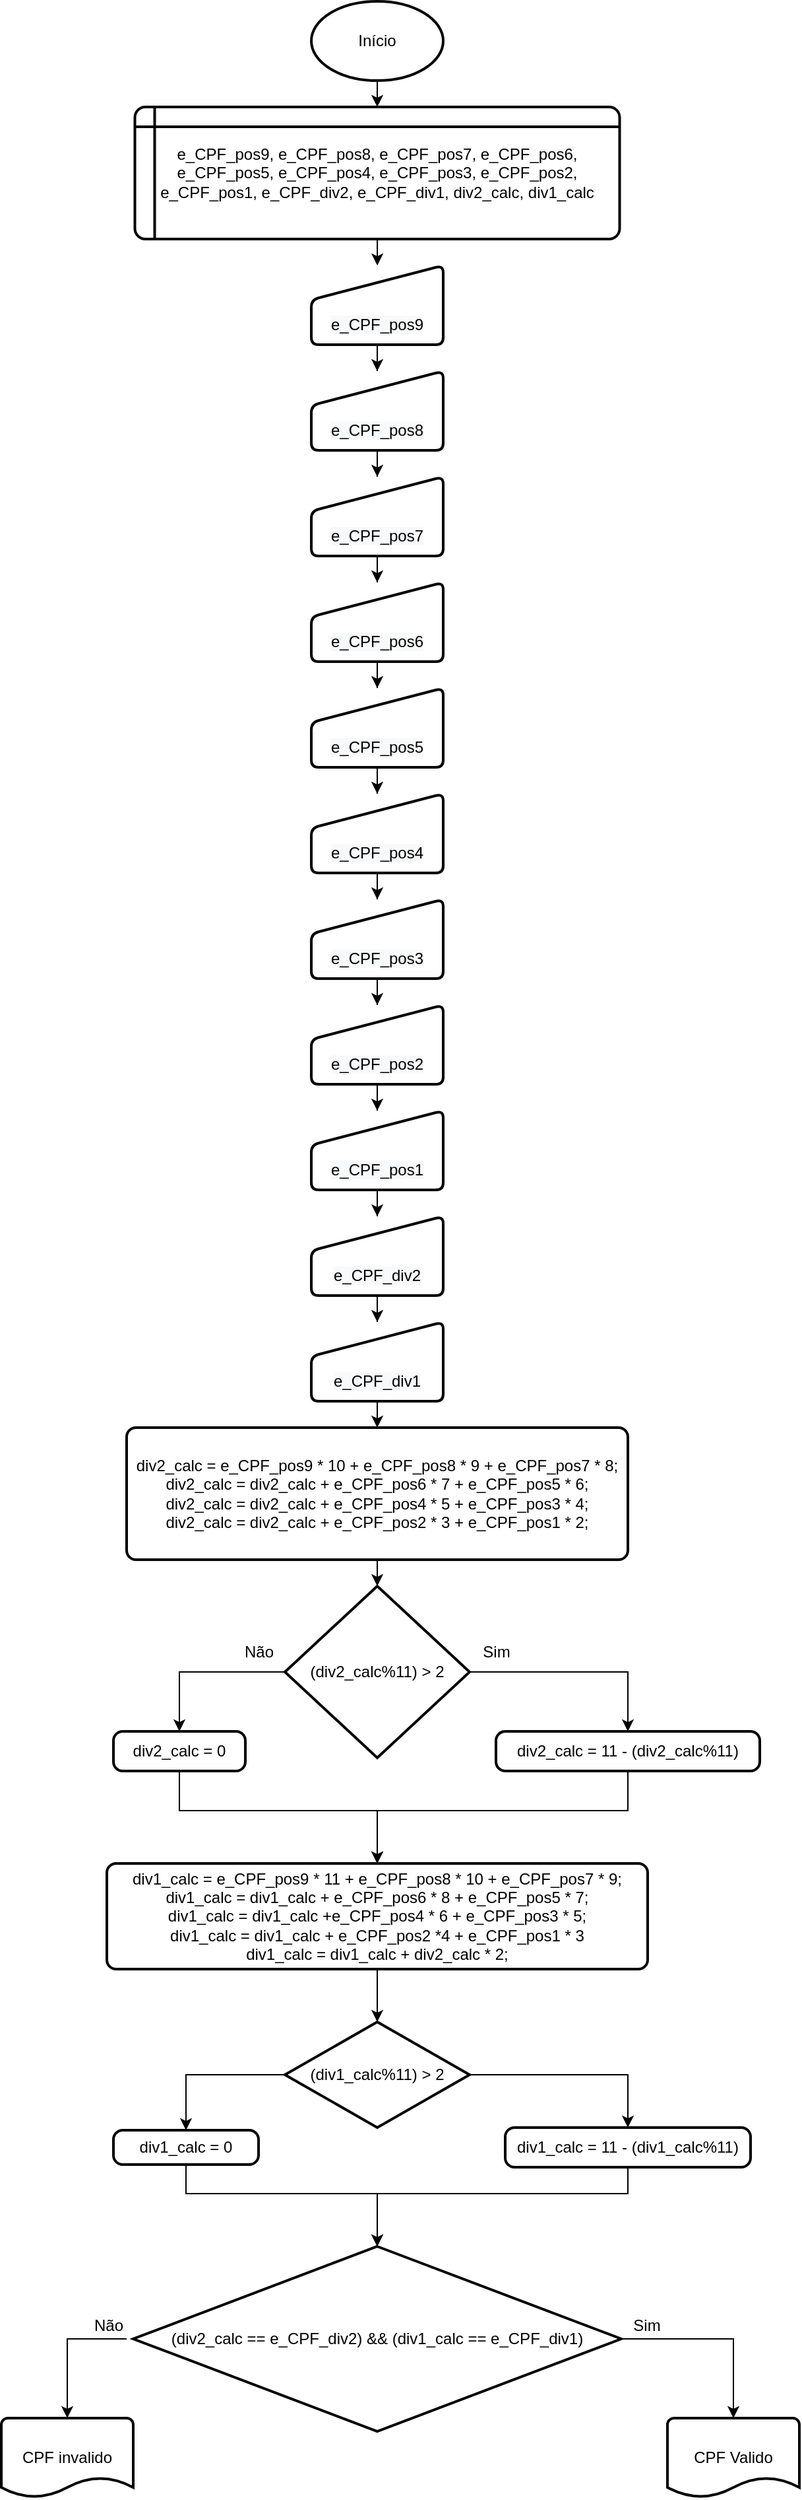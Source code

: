 <mxfile version="13.7.5" type="github">
  <diagram id="yRpwpZh_ZrTM-XA46sG9" name="Page-1">
    <mxGraphModel dx="862" dy="450" grid="1" gridSize="10" guides="1" tooltips="1" connect="1" arrows="1" fold="1" page="1" pageScale="1" pageWidth="827" pageHeight="1169" math="0" shadow="0">
      <root>
        <mxCell id="0" />
        <mxCell id="1" parent="0" />
        <mxCell id="39u3uUYOKz0Tn_TKnYmc-3" value="" style="edgeStyle=orthogonalEdgeStyle;rounded=0;orthogonalLoop=1;jettySize=auto;html=1;" edge="1" parent="1" source="39u3uUYOKz0Tn_TKnYmc-1" target="39u3uUYOKz0Tn_TKnYmc-2">
          <mxGeometry relative="1" as="geometry" />
        </mxCell>
        <mxCell id="39u3uUYOKz0Tn_TKnYmc-1" value="Início" style="strokeWidth=2;html=1;shape=mxgraph.flowchart.start_1;whiteSpace=wrap;" vertex="1" parent="1">
          <mxGeometry x="240" y="20" width="100" height="60" as="geometry" />
        </mxCell>
        <mxCell id="39u3uUYOKz0Tn_TKnYmc-5" value="" style="edgeStyle=orthogonalEdgeStyle;rounded=0;orthogonalLoop=1;jettySize=auto;html=1;entryX=0.5;entryY=0;entryDx=0;entryDy=0;" edge="1" parent="1" source="39u3uUYOKz0Tn_TKnYmc-2" target="39u3uUYOKz0Tn_TKnYmc-8">
          <mxGeometry relative="1" as="geometry">
            <mxPoint x="290.029" y="220" as="targetPoint" />
          </mxGeometry>
        </mxCell>
        <mxCell id="39u3uUYOKz0Tn_TKnYmc-2" value="e_CPF_pos9, e_CPF_pos8, e_CPF_pos7, e_CPF_pos6, e_CPF_pos5, e_CPF_pos4, e_CPF_pos3, e_CPF_pos2, e_CPF_pos1, e_CPF_div2, e_CPF_div1, div2_calc, div1_calc" style="shape=internalStorage;whiteSpace=wrap;html=1;dx=15;dy=15;rounded=1;arcSize=8;strokeWidth=2;" vertex="1" parent="1">
          <mxGeometry x="106.25" y="100" width="367.5" height="100" as="geometry" />
        </mxCell>
        <mxCell id="39u3uUYOKz0Tn_TKnYmc-12" value="" style="edgeStyle=orthogonalEdgeStyle;rounded=0;orthogonalLoop=1;jettySize=auto;html=1;" edge="1" parent="1" source="39u3uUYOKz0Tn_TKnYmc-6" target="39u3uUYOKz0Tn_TKnYmc-10">
          <mxGeometry relative="1" as="geometry" />
        </mxCell>
        <mxCell id="39u3uUYOKz0Tn_TKnYmc-6" value="&lt;br&gt;&lt;br&gt;&lt;span style=&quot;color: rgb(0 , 0 , 0) ; font-family: &amp;#34;helvetica&amp;#34; ; font-size: 12px ; font-style: normal ; font-weight: 400 ; letter-spacing: normal ; text-align: center ; text-indent: 0px ; text-transform: none ; word-spacing: 0px ; background-color: rgb(248 , 249 , 250) ; display: inline ; float: none&quot;&gt;e_CPF_pos8&lt;/span&gt;" style="html=1;strokeWidth=2;shape=manualInput;whiteSpace=wrap;rounded=1;size=26;arcSize=11;" vertex="1" parent="1">
          <mxGeometry x="240" y="300" width="100" height="60" as="geometry" />
        </mxCell>
        <mxCell id="39u3uUYOKz0Tn_TKnYmc-9" style="edgeStyle=orthogonalEdgeStyle;rounded=0;orthogonalLoop=1;jettySize=auto;html=1;entryX=0.5;entryY=0;entryDx=0;entryDy=0;" edge="1" parent="1" source="39u3uUYOKz0Tn_TKnYmc-8" target="39u3uUYOKz0Tn_TKnYmc-6">
          <mxGeometry relative="1" as="geometry" />
        </mxCell>
        <mxCell id="39u3uUYOKz0Tn_TKnYmc-8" value="&lt;br&gt;&lt;br&gt;&lt;span style=&quot;color: rgb(0 , 0 , 0) ; font-family: &amp;#34;helvetica&amp;#34; ; font-size: 12px ; font-style: normal ; font-weight: 400 ; letter-spacing: normal ; text-align: center ; text-indent: 0px ; text-transform: none ; word-spacing: 0px ; background-color: rgb(248 , 249 , 250) ; display: inline ; float: none&quot;&gt;e_CPF_pos9&lt;/span&gt;&lt;br&gt;" style="html=1;strokeWidth=2;shape=manualInput;whiteSpace=wrap;rounded=1;size=26;arcSize=11;" vertex="1" parent="1">
          <mxGeometry x="240" y="220" width="100" height="60" as="geometry" />
        </mxCell>
        <mxCell id="39u3uUYOKz0Tn_TKnYmc-14" value="" style="edgeStyle=orthogonalEdgeStyle;rounded=0;orthogonalLoop=1;jettySize=auto;html=1;" edge="1" parent="1" source="39u3uUYOKz0Tn_TKnYmc-10" target="39u3uUYOKz0Tn_TKnYmc-13">
          <mxGeometry relative="1" as="geometry" />
        </mxCell>
        <mxCell id="39u3uUYOKz0Tn_TKnYmc-10" value="&lt;br&gt;&lt;br&gt;&lt;span style=&quot;color: rgb(0 , 0 , 0) ; font-family: &amp;#34;helvetica&amp;#34; ; font-size: 12px ; font-style: normal ; font-weight: 400 ; letter-spacing: normal ; text-align: center ; text-indent: 0px ; text-transform: none ; word-spacing: 0px ; background-color: rgb(248 , 249 , 250) ; display: inline ; float: none&quot;&gt;e_CPF_pos7&lt;/span&gt;&lt;br&gt;" style="html=1;strokeWidth=2;shape=manualInput;whiteSpace=wrap;rounded=1;size=26;arcSize=11;" vertex="1" parent="1">
          <mxGeometry x="240" y="380" width="100" height="60" as="geometry" />
        </mxCell>
        <mxCell id="39u3uUYOKz0Tn_TKnYmc-20" value="" style="edgeStyle=orthogonalEdgeStyle;rounded=0;orthogonalLoop=1;jettySize=auto;html=1;entryX=0.5;entryY=0;entryDx=0;entryDy=0;" edge="1" parent="1" source="39u3uUYOKz0Tn_TKnYmc-13" target="39u3uUYOKz0Tn_TKnYmc-16">
          <mxGeometry relative="1" as="geometry">
            <mxPoint x="290" y="540" as="targetPoint" />
          </mxGeometry>
        </mxCell>
        <mxCell id="39u3uUYOKz0Tn_TKnYmc-13" value="&lt;br&gt;&lt;br&gt;&lt;span style=&quot;color: rgb(0 , 0 , 0) ; font-family: &amp;#34;helvetica&amp;#34; ; font-size: 12px ; font-style: normal ; font-weight: 400 ; letter-spacing: normal ; text-align: center ; text-indent: 0px ; text-transform: none ; word-spacing: 0px ; background-color: rgb(248 , 249 , 250) ; display: inline ; float: none&quot;&gt;e_CPF_pos6&lt;/span&gt;&lt;br&gt;" style="html=1;strokeWidth=2;shape=manualInput;whiteSpace=wrap;rounded=1;size=26;arcSize=11;" vertex="1" parent="1">
          <mxGeometry x="240" y="460" width="100" height="60" as="geometry" />
        </mxCell>
        <mxCell id="39u3uUYOKz0Tn_TKnYmc-22" value="" style="edgeStyle=orthogonalEdgeStyle;rounded=0;orthogonalLoop=1;jettySize=auto;html=1;" edge="1" parent="1" source="39u3uUYOKz0Tn_TKnYmc-15" target="39u3uUYOKz0Tn_TKnYmc-19">
          <mxGeometry relative="1" as="geometry" />
        </mxCell>
        <mxCell id="39u3uUYOKz0Tn_TKnYmc-15" value="&lt;br&gt;&lt;br&gt;&lt;span style=&quot;color: rgb(0 , 0 , 0) ; font-family: &amp;#34;helvetica&amp;#34; ; font-size: 12px ; font-style: normal ; font-weight: 400 ; letter-spacing: normal ; text-align: center ; text-indent: 0px ; text-transform: none ; word-spacing: 0px ; background-color: rgb(248 , 249 , 250) ; display: inline ; float: none&quot;&gt;e_CPF_pos4&lt;/span&gt;&lt;br&gt;" style="html=1;strokeWidth=2;shape=manualInput;whiteSpace=wrap;rounded=1;size=26;arcSize=11;" vertex="1" parent="1">
          <mxGeometry x="240" y="620" width="100" height="60" as="geometry" />
        </mxCell>
        <mxCell id="39u3uUYOKz0Tn_TKnYmc-21" value="" style="edgeStyle=orthogonalEdgeStyle;rounded=0;orthogonalLoop=1;jettySize=auto;html=1;" edge="1" parent="1" source="39u3uUYOKz0Tn_TKnYmc-16" target="39u3uUYOKz0Tn_TKnYmc-15">
          <mxGeometry relative="1" as="geometry" />
        </mxCell>
        <mxCell id="39u3uUYOKz0Tn_TKnYmc-16" value="&lt;br&gt;&lt;br&gt;&lt;span style=&quot;color: rgb(0 , 0 , 0) ; font-family: &amp;#34;helvetica&amp;#34; ; font-size: 12px ; font-style: normal ; font-weight: 400 ; letter-spacing: normal ; text-align: center ; text-indent: 0px ; text-transform: none ; word-spacing: 0px ; background-color: rgb(248 , 249 , 250) ; display: inline ; float: none&quot;&gt;e_CPF_pos5&lt;/span&gt;&lt;br&gt;" style="html=1;strokeWidth=2;shape=manualInput;whiteSpace=wrap;rounded=1;size=26;arcSize=11;" vertex="1" parent="1">
          <mxGeometry x="240" y="540" width="100" height="60" as="geometry" />
        </mxCell>
        <mxCell id="39u3uUYOKz0Tn_TKnYmc-27" value="" style="edgeStyle=orthogonalEdgeStyle;rounded=0;orthogonalLoop=1;jettySize=auto;html=1;" edge="1" parent="1" source="39u3uUYOKz0Tn_TKnYmc-17" target="39u3uUYOKz0Tn_TKnYmc-25">
          <mxGeometry relative="1" as="geometry" />
        </mxCell>
        <mxCell id="39u3uUYOKz0Tn_TKnYmc-17" value="&lt;br&gt;&lt;br&gt;&lt;span style=&quot;color: rgb(0 , 0 , 0) ; font-family: &amp;#34;helvetica&amp;#34; ; font-size: 12px ; font-style: normal ; font-weight: 400 ; letter-spacing: normal ; text-align: center ; text-indent: 0px ; text-transform: none ; word-spacing: 0px ; background-color: rgb(248 , 249 , 250) ; display: inline ; float: none&quot;&gt;e_CPF_pos1&lt;/span&gt;&lt;br&gt;" style="html=1;strokeWidth=2;shape=manualInput;whiteSpace=wrap;rounded=1;size=26;arcSize=11;" vertex="1" parent="1">
          <mxGeometry x="240" y="860" width="100" height="60" as="geometry" />
        </mxCell>
        <mxCell id="39u3uUYOKz0Tn_TKnYmc-24" value="" style="edgeStyle=orthogonalEdgeStyle;rounded=0;orthogonalLoop=1;jettySize=auto;html=1;" edge="1" parent="1" source="39u3uUYOKz0Tn_TKnYmc-18" target="39u3uUYOKz0Tn_TKnYmc-17">
          <mxGeometry relative="1" as="geometry" />
        </mxCell>
        <mxCell id="39u3uUYOKz0Tn_TKnYmc-18" value="&lt;br&gt;&lt;br&gt;&lt;span style=&quot;color: rgb(0 , 0 , 0) ; font-family: &amp;#34;helvetica&amp;#34; ; font-size: 12px ; font-style: normal ; font-weight: 400 ; letter-spacing: normal ; text-align: center ; text-indent: 0px ; text-transform: none ; word-spacing: 0px ; background-color: rgb(248 , 249 , 250) ; display: inline ; float: none&quot;&gt;e_CPF_pos2&lt;/span&gt;&lt;br&gt;" style="html=1;strokeWidth=2;shape=manualInput;whiteSpace=wrap;rounded=1;size=26;arcSize=11;" vertex="1" parent="1">
          <mxGeometry x="240" y="780" width="100" height="60" as="geometry" />
        </mxCell>
        <mxCell id="39u3uUYOKz0Tn_TKnYmc-23" value="" style="edgeStyle=orthogonalEdgeStyle;rounded=0;orthogonalLoop=1;jettySize=auto;html=1;" edge="1" parent="1" source="39u3uUYOKz0Tn_TKnYmc-19" target="39u3uUYOKz0Tn_TKnYmc-18">
          <mxGeometry relative="1" as="geometry" />
        </mxCell>
        <mxCell id="39u3uUYOKz0Tn_TKnYmc-19" value="&lt;br&gt;&lt;br&gt;&lt;span style=&quot;color: rgb(0 , 0 , 0) ; font-family: &amp;#34;helvetica&amp;#34; ; font-size: 12px ; font-style: normal ; font-weight: 400 ; letter-spacing: normal ; text-align: center ; text-indent: 0px ; text-transform: none ; word-spacing: 0px ; background-color: rgb(248 , 249 , 250) ; display: inline ; float: none&quot;&gt;e_CPF_pos3&lt;/span&gt;&lt;br&gt;" style="html=1;strokeWidth=2;shape=manualInput;whiteSpace=wrap;rounded=1;size=26;arcSize=11;" vertex="1" parent="1">
          <mxGeometry x="240" y="700" width="100" height="60" as="geometry" />
        </mxCell>
        <mxCell id="39u3uUYOKz0Tn_TKnYmc-28" value="" style="edgeStyle=orthogonalEdgeStyle;rounded=0;orthogonalLoop=1;jettySize=auto;html=1;" edge="1" parent="1" source="39u3uUYOKz0Tn_TKnYmc-25" target="39u3uUYOKz0Tn_TKnYmc-26">
          <mxGeometry relative="1" as="geometry" />
        </mxCell>
        <mxCell id="39u3uUYOKz0Tn_TKnYmc-25" value="&lt;br&gt;&lt;br&gt;&lt;span style=&quot;color: rgb(0 , 0 , 0) ; font-family: &amp;#34;helvetica&amp;#34; ; font-size: 12px ; font-style: normal ; font-weight: 400 ; letter-spacing: normal ; text-align: center ; text-indent: 0px ; text-transform: none ; word-spacing: 0px ; background-color: rgb(248 , 249 , 250) ; display: inline ; float: none&quot;&gt;e_CPF_div2&lt;/span&gt;&lt;br&gt;" style="html=1;strokeWidth=2;shape=manualInput;whiteSpace=wrap;rounded=1;size=26;arcSize=11;" vertex="1" parent="1">
          <mxGeometry x="240" y="940" width="100" height="60" as="geometry" />
        </mxCell>
        <mxCell id="39u3uUYOKz0Tn_TKnYmc-30" value="" style="edgeStyle=orthogonalEdgeStyle;rounded=0;orthogonalLoop=1;jettySize=auto;html=1;" edge="1" parent="1" source="39u3uUYOKz0Tn_TKnYmc-26" target="39u3uUYOKz0Tn_TKnYmc-29">
          <mxGeometry relative="1" as="geometry" />
        </mxCell>
        <mxCell id="39u3uUYOKz0Tn_TKnYmc-26" value="&lt;br&gt;&lt;br&gt;&lt;span style=&quot;color: rgb(0 , 0 , 0) ; font-family: &amp;#34;helvetica&amp;#34; ; font-size: 12px ; font-style: normal ; font-weight: 400 ; letter-spacing: normal ; text-align: center ; text-indent: 0px ; text-transform: none ; word-spacing: 0px ; background-color: rgb(248 , 249 , 250) ; display: inline ; float: none&quot;&gt;e_CPF_div1&lt;/span&gt;&lt;br&gt;" style="html=1;strokeWidth=2;shape=manualInput;whiteSpace=wrap;rounded=1;size=26;arcSize=11;" vertex="1" parent="1">
          <mxGeometry x="240" y="1020" width="100" height="60" as="geometry" />
        </mxCell>
        <mxCell id="39u3uUYOKz0Tn_TKnYmc-32" value="" style="edgeStyle=orthogonalEdgeStyle;rounded=0;orthogonalLoop=1;jettySize=auto;html=1;" edge="1" parent="1" source="39u3uUYOKz0Tn_TKnYmc-29" target="39u3uUYOKz0Tn_TKnYmc-31">
          <mxGeometry relative="1" as="geometry" />
        </mxCell>
        <mxCell id="39u3uUYOKz0Tn_TKnYmc-29" value="div2_calc =&amp;nbsp;&lt;span style=&quot;font-family: &amp;#34;helvetica&amp;#34;&quot;&gt;e_CPF_pos9 * 10 +&amp;nbsp;&lt;/span&gt;&lt;span style=&quot;font-family: &amp;#34;helvetica&amp;#34;&quot;&gt;e_CPF_pos8 * 9 +&amp;nbsp;&lt;/span&gt;&lt;span style=&quot;font-family: &amp;#34;helvetica&amp;#34;&quot;&gt;e_CPF_pos7 * 8;&lt;br&gt;div2_calc = div2_calc +&amp;nbsp;&lt;/span&gt;&lt;span style=&quot;font-family: &amp;#34;helvetica&amp;#34;&quot;&gt;e_CPF_pos6 * 7 +&amp;nbsp;&lt;/span&gt;&lt;span style=&quot;font-family: &amp;#34;helvetica&amp;#34;&quot;&gt;e_CPF_pos5 * 6;&lt;br&gt;&lt;/span&gt;&lt;span style=&quot;font-family: &amp;#34;helvetica&amp;#34;&quot;&gt;div2_calc = div2_calc +&amp;nbsp;&lt;/span&gt;&lt;span style=&quot;font-family: &amp;#34;helvetica&amp;#34;&quot;&gt;e_CPF_pos4 * 5 +&amp;nbsp;&lt;/span&gt;&lt;span style=&quot;font-family: &amp;#34;helvetica&amp;#34;&quot;&gt;e_CPF_pos3 * 4;&lt;br&gt;&lt;/span&gt;&lt;span style=&quot;font-family: &amp;#34;helvetica&amp;#34;&quot;&gt;div2_calc = div2_calc +&amp;nbsp;&lt;/span&gt;&lt;span style=&quot;font-family: &amp;#34;helvetica&amp;#34;&quot;&gt;e_CPF_pos2 * 3 +&amp;nbsp;&lt;/span&gt;&lt;span style=&quot;font-family: &amp;#34;helvetica&amp;#34;&quot;&gt;e_CPF_pos1 * 2;&lt;/span&gt;&lt;span style=&quot;font-family: &amp;#34;helvetica&amp;#34;&quot;&gt;&lt;br&gt;&lt;/span&gt;" style="rounded=1;whiteSpace=wrap;html=1;absoluteArcSize=1;arcSize=14;strokeWidth=2;" vertex="1" parent="1">
          <mxGeometry x="100" y="1100" width="380" height="100" as="geometry" />
        </mxCell>
        <mxCell id="39u3uUYOKz0Tn_TKnYmc-34" style="edgeStyle=orthogonalEdgeStyle;rounded=0;orthogonalLoop=1;jettySize=auto;html=1;entryX=0.5;entryY=0;entryDx=0;entryDy=0;" edge="1" parent="1" source="39u3uUYOKz0Tn_TKnYmc-31" target="39u3uUYOKz0Tn_TKnYmc-33">
          <mxGeometry relative="1" as="geometry" />
        </mxCell>
        <mxCell id="39u3uUYOKz0Tn_TKnYmc-37" style="edgeStyle=orthogonalEdgeStyle;rounded=0;orthogonalLoop=1;jettySize=auto;html=1;entryX=0.5;entryY=0;entryDx=0;entryDy=0;" edge="1" parent="1" source="39u3uUYOKz0Tn_TKnYmc-31" target="39u3uUYOKz0Tn_TKnYmc-36">
          <mxGeometry relative="1" as="geometry" />
        </mxCell>
        <mxCell id="39u3uUYOKz0Tn_TKnYmc-31" value="(div2_calc%11) &amp;gt; 2" style="strokeWidth=2;html=1;shape=mxgraph.flowchart.decision;whiteSpace=wrap;" vertex="1" parent="1">
          <mxGeometry x="220" y="1220" width="140" height="130" as="geometry" />
        </mxCell>
        <mxCell id="39u3uUYOKz0Tn_TKnYmc-40" style="edgeStyle=orthogonalEdgeStyle;rounded=0;orthogonalLoop=1;jettySize=auto;html=1;entryX=0.5;entryY=0;entryDx=0;entryDy=0;" edge="1" parent="1" source="39u3uUYOKz0Tn_TKnYmc-33" target="39u3uUYOKz0Tn_TKnYmc-39">
          <mxGeometry relative="1" as="geometry">
            <Array as="points">
              <mxPoint x="480" y="1390" />
              <mxPoint x="290" y="1390" />
            </Array>
          </mxGeometry>
        </mxCell>
        <mxCell id="39u3uUYOKz0Tn_TKnYmc-33" value="div2_calc = 11 - (div2_calc%11)" style="rounded=1;whiteSpace=wrap;html=1;absoluteArcSize=1;arcSize=14;strokeWidth=2;" vertex="1" parent="1">
          <mxGeometry x="380" y="1330" width="200" height="30" as="geometry" />
        </mxCell>
        <mxCell id="39u3uUYOKz0Tn_TKnYmc-35" value="Sim" style="text;html=1;resizable=0;autosize=1;align=center;verticalAlign=middle;points=[];fillColor=none;strokeColor=none;rounded=0;" vertex="1" parent="1">
          <mxGeometry x="360" y="1260" width="40" height="20" as="geometry" />
        </mxCell>
        <mxCell id="39u3uUYOKz0Tn_TKnYmc-41" style="edgeStyle=orthogonalEdgeStyle;rounded=0;orthogonalLoop=1;jettySize=auto;html=1;" edge="1" parent="1" source="39u3uUYOKz0Tn_TKnYmc-36">
          <mxGeometry relative="1" as="geometry">
            <mxPoint x="290" y="1430" as="targetPoint" />
            <Array as="points">
              <mxPoint x="140" y="1390" />
              <mxPoint x="290" y="1390" />
            </Array>
          </mxGeometry>
        </mxCell>
        <mxCell id="39u3uUYOKz0Tn_TKnYmc-36" value="div2_calc = 0" style="rounded=1;whiteSpace=wrap;html=1;absoluteArcSize=1;arcSize=14;strokeWidth=2;" vertex="1" parent="1">
          <mxGeometry x="90" y="1330" width="100" height="30" as="geometry" />
        </mxCell>
        <mxCell id="39u3uUYOKz0Tn_TKnYmc-38" value="Não" style="text;html=1;resizable=0;autosize=1;align=center;verticalAlign=middle;points=[];fillColor=none;strokeColor=none;rounded=0;" vertex="1" parent="1">
          <mxGeometry x="180" y="1260" width="40" height="20" as="geometry" />
        </mxCell>
        <mxCell id="39u3uUYOKz0Tn_TKnYmc-43" value="" style="edgeStyle=orthogonalEdgeStyle;rounded=0;orthogonalLoop=1;jettySize=auto;html=1;" edge="1" parent="1" source="39u3uUYOKz0Tn_TKnYmc-39" target="39u3uUYOKz0Tn_TKnYmc-42">
          <mxGeometry relative="1" as="geometry" />
        </mxCell>
        <mxCell id="39u3uUYOKz0Tn_TKnYmc-39" value="div1_calc =&amp;nbsp;&lt;span style=&quot;font-family: &amp;#34;helvetica&amp;#34;&quot;&gt;e_CPF_pos9 * 11 +&amp;nbsp;&lt;/span&gt;&lt;span style=&quot;font-family: &amp;#34;helvetica&amp;#34;&quot;&gt;e_CPF_pos8 * 10 +&amp;nbsp;&lt;/span&gt;&lt;span style=&quot;font-family: &amp;#34;helvetica&amp;#34;&quot;&gt;e_CPF_pos7 * 9;&lt;br&gt;div1_calc = div1_calc +&amp;nbsp;&lt;/span&gt;&lt;span style=&quot;font-family: &amp;#34;helvetica&amp;#34;&quot;&gt;e_CPF_pos6 * 8 +&amp;nbsp;&lt;/span&gt;&lt;span style=&quot;font-family: &amp;#34;helvetica&amp;#34;&quot;&gt;e_CPF_pos5 * 7;&lt;br&gt;&lt;/span&gt;&lt;span style=&quot;font-family: &amp;#34;helvetica&amp;#34;&quot;&gt;div1_calc = div1_calc +&lt;/span&gt;&lt;span style=&quot;font-family: &amp;#34;helvetica&amp;#34;&quot;&gt;e_CPF_pos4 * 6 +&amp;nbsp;&lt;/span&gt;&lt;span style=&quot;font-family: &amp;#34;helvetica&amp;#34;&quot;&gt;e_CPF_pos3 * 5;&lt;br&gt;&lt;/span&gt;&lt;span style=&quot;font-family: &amp;#34;helvetica&amp;#34;&quot;&gt;div1_calc = div1_calc +&amp;nbsp;&lt;/span&gt;&lt;span style=&quot;font-family: &amp;#34;helvetica&amp;#34;&quot;&gt;e_CPF_pos2 *4 +&amp;nbsp;&lt;/span&gt;&lt;span style=&quot;font-family: &amp;#34;helvetica&amp;#34;&quot;&gt;e_CPF_pos1 * 3&lt;br&gt;&lt;/span&gt;&lt;span style=&quot;font-family: &amp;#34;helvetica&amp;#34;&quot;&gt;div1_calc = div1_calc + div2_calc * 2;&lt;br&gt;&lt;/span&gt;" style="rounded=1;whiteSpace=wrap;html=1;absoluteArcSize=1;arcSize=14;strokeWidth=2;" vertex="1" parent="1">
          <mxGeometry x="85" y="1430" width="410" height="80" as="geometry" />
        </mxCell>
        <mxCell id="39u3uUYOKz0Tn_TKnYmc-45" style="edgeStyle=orthogonalEdgeStyle;rounded=0;orthogonalLoop=1;jettySize=auto;html=1;entryX=0.5;entryY=0;entryDx=0;entryDy=0;" edge="1" parent="1" source="39u3uUYOKz0Tn_TKnYmc-42" target="39u3uUYOKz0Tn_TKnYmc-44">
          <mxGeometry relative="1" as="geometry" />
        </mxCell>
        <mxCell id="39u3uUYOKz0Tn_TKnYmc-47" style="edgeStyle=orthogonalEdgeStyle;rounded=0;orthogonalLoop=1;jettySize=auto;html=1;entryX=0.5;entryY=0;entryDx=0;entryDy=0;" edge="1" parent="1" source="39u3uUYOKz0Tn_TKnYmc-42" target="39u3uUYOKz0Tn_TKnYmc-46">
          <mxGeometry relative="1" as="geometry" />
        </mxCell>
        <mxCell id="39u3uUYOKz0Tn_TKnYmc-42" value="(div1_calc%11) &amp;gt; 2" style="strokeWidth=2;html=1;shape=mxgraph.flowchart.decision;whiteSpace=wrap;" vertex="1" parent="1">
          <mxGeometry x="220" y="1550" width="140" height="80" as="geometry" />
        </mxCell>
        <mxCell id="39u3uUYOKz0Tn_TKnYmc-50" style="edgeStyle=orthogonalEdgeStyle;rounded=0;orthogonalLoop=1;jettySize=auto;html=1;entryX=0.5;entryY=0;entryDx=0;entryDy=0;entryPerimeter=0;" edge="1" parent="1" source="39u3uUYOKz0Tn_TKnYmc-44" target="39u3uUYOKz0Tn_TKnYmc-48">
          <mxGeometry relative="1" as="geometry">
            <Array as="points">
              <mxPoint x="480" y="1680" />
              <mxPoint x="290" y="1680" />
            </Array>
          </mxGeometry>
        </mxCell>
        <mxCell id="39u3uUYOKz0Tn_TKnYmc-44" value="div1_calc = 11 - (div1_calc%11)" style="rounded=1;whiteSpace=wrap;html=1;absoluteArcSize=1;arcSize=14;strokeWidth=2;" vertex="1" parent="1">
          <mxGeometry x="387" y="1630" width="186" height="30" as="geometry" />
        </mxCell>
        <mxCell id="39u3uUYOKz0Tn_TKnYmc-49" style="edgeStyle=orthogonalEdgeStyle;rounded=0;orthogonalLoop=1;jettySize=auto;html=1;entryX=0.5;entryY=0;entryDx=0;entryDy=0;entryPerimeter=0;" edge="1" parent="1" source="39u3uUYOKz0Tn_TKnYmc-46" target="39u3uUYOKz0Tn_TKnYmc-48">
          <mxGeometry relative="1" as="geometry">
            <Array as="points">
              <mxPoint x="145" y="1680" />
              <mxPoint x="290" y="1680" />
            </Array>
          </mxGeometry>
        </mxCell>
        <mxCell id="39u3uUYOKz0Tn_TKnYmc-46" value="div1_calc = 0" style="rounded=1;whiteSpace=wrap;html=1;absoluteArcSize=1;arcSize=14;strokeWidth=2;" vertex="1" parent="1">
          <mxGeometry x="90" y="1632" width="110" height="26" as="geometry" />
        </mxCell>
        <mxCell id="39u3uUYOKz0Tn_TKnYmc-54" style="edgeStyle=orthogonalEdgeStyle;rounded=0;orthogonalLoop=1;jettySize=auto;html=1;entryX=0.5;entryY=0;entryDx=0;entryDy=0;entryPerimeter=0;" edge="1" parent="1" target="39u3uUYOKz0Tn_TKnYmc-52">
          <mxGeometry relative="1" as="geometry">
            <mxPoint x="100" y="1790" as="sourcePoint" />
            <Array as="points">
              <mxPoint x="55" y="1790" />
            </Array>
          </mxGeometry>
        </mxCell>
        <mxCell id="39u3uUYOKz0Tn_TKnYmc-55" style="edgeStyle=orthogonalEdgeStyle;rounded=0;orthogonalLoop=1;jettySize=auto;html=1;entryX=0.5;entryY=0;entryDx=0;entryDy=0;entryPerimeter=0;" edge="1" parent="1" source="39u3uUYOKz0Tn_TKnYmc-48" target="39u3uUYOKz0Tn_TKnYmc-53">
          <mxGeometry relative="1" as="geometry" />
        </mxCell>
        <mxCell id="39u3uUYOKz0Tn_TKnYmc-48" value="(div2_calc ==&amp;nbsp;&lt;span style=&quot;font-family: &amp;#34;helvetica&amp;#34;&quot;&gt;e_CPF_div2) &amp;amp;&amp;amp; (div1_calc ==&amp;nbsp;&lt;/span&gt;&lt;span style=&quot;font-family: &amp;#34;helvetica&amp;#34;&quot;&gt;e_CPF_div1)&lt;/span&gt;" style="strokeWidth=2;html=1;shape=mxgraph.flowchart.decision;whiteSpace=wrap;" vertex="1" parent="1">
          <mxGeometry x="105" y="1720" width="370" height="140" as="geometry" />
        </mxCell>
        <mxCell id="39u3uUYOKz0Tn_TKnYmc-52" value="CPF invalido" style="strokeWidth=2;html=1;shape=mxgraph.flowchart.document2;whiteSpace=wrap;size=0.25;" vertex="1" parent="1">
          <mxGeometry x="5" y="1850" width="100" height="60" as="geometry" />
        </mxCell>
        <mxCell id="39u3uUYOKz0Tn_TKnYmc-53" value="CPF Valido" style="strokeWidth=2;html=1;shape=mxgraph.flowchart.document2;whiteSpace=wrap;size=0.25;" vertex="1" parent="1">
          <mxGeometry x="510" y="1850" width="100" height="60" as="geometry" />
        </mxCell>
        <mxCell id="39u3uUYOKz0Tn_TKnYmc-56" value="Não" style="text;html=1;resizable=0;autosize=1;align=center;verticalAlign=middle;points=[];fillColor=none;strokeColor=none;rounded=0;" vertex="1" parent="1">
          <mxGeometry x="66.25" y="1770" width="40" height="20" as="geometry" />
        </mxCell>
        <mxCell id="39u3uUYOKz0Tn_TKnYmc-57" value="Sim" style="text;html=1;resizable=0;autosize=1;align=center;verticalAlign=middle;points=[];fillColor=none;strokeColor=none;rounded=0;" vertex="1" parent="1">
          <mxGeometry x="473.75" y="1770" width="40" height="20" as="geometry" />
        </mxCell>
      </root>
    </mxGraphModel>
  </diagram>
</mxfile>
